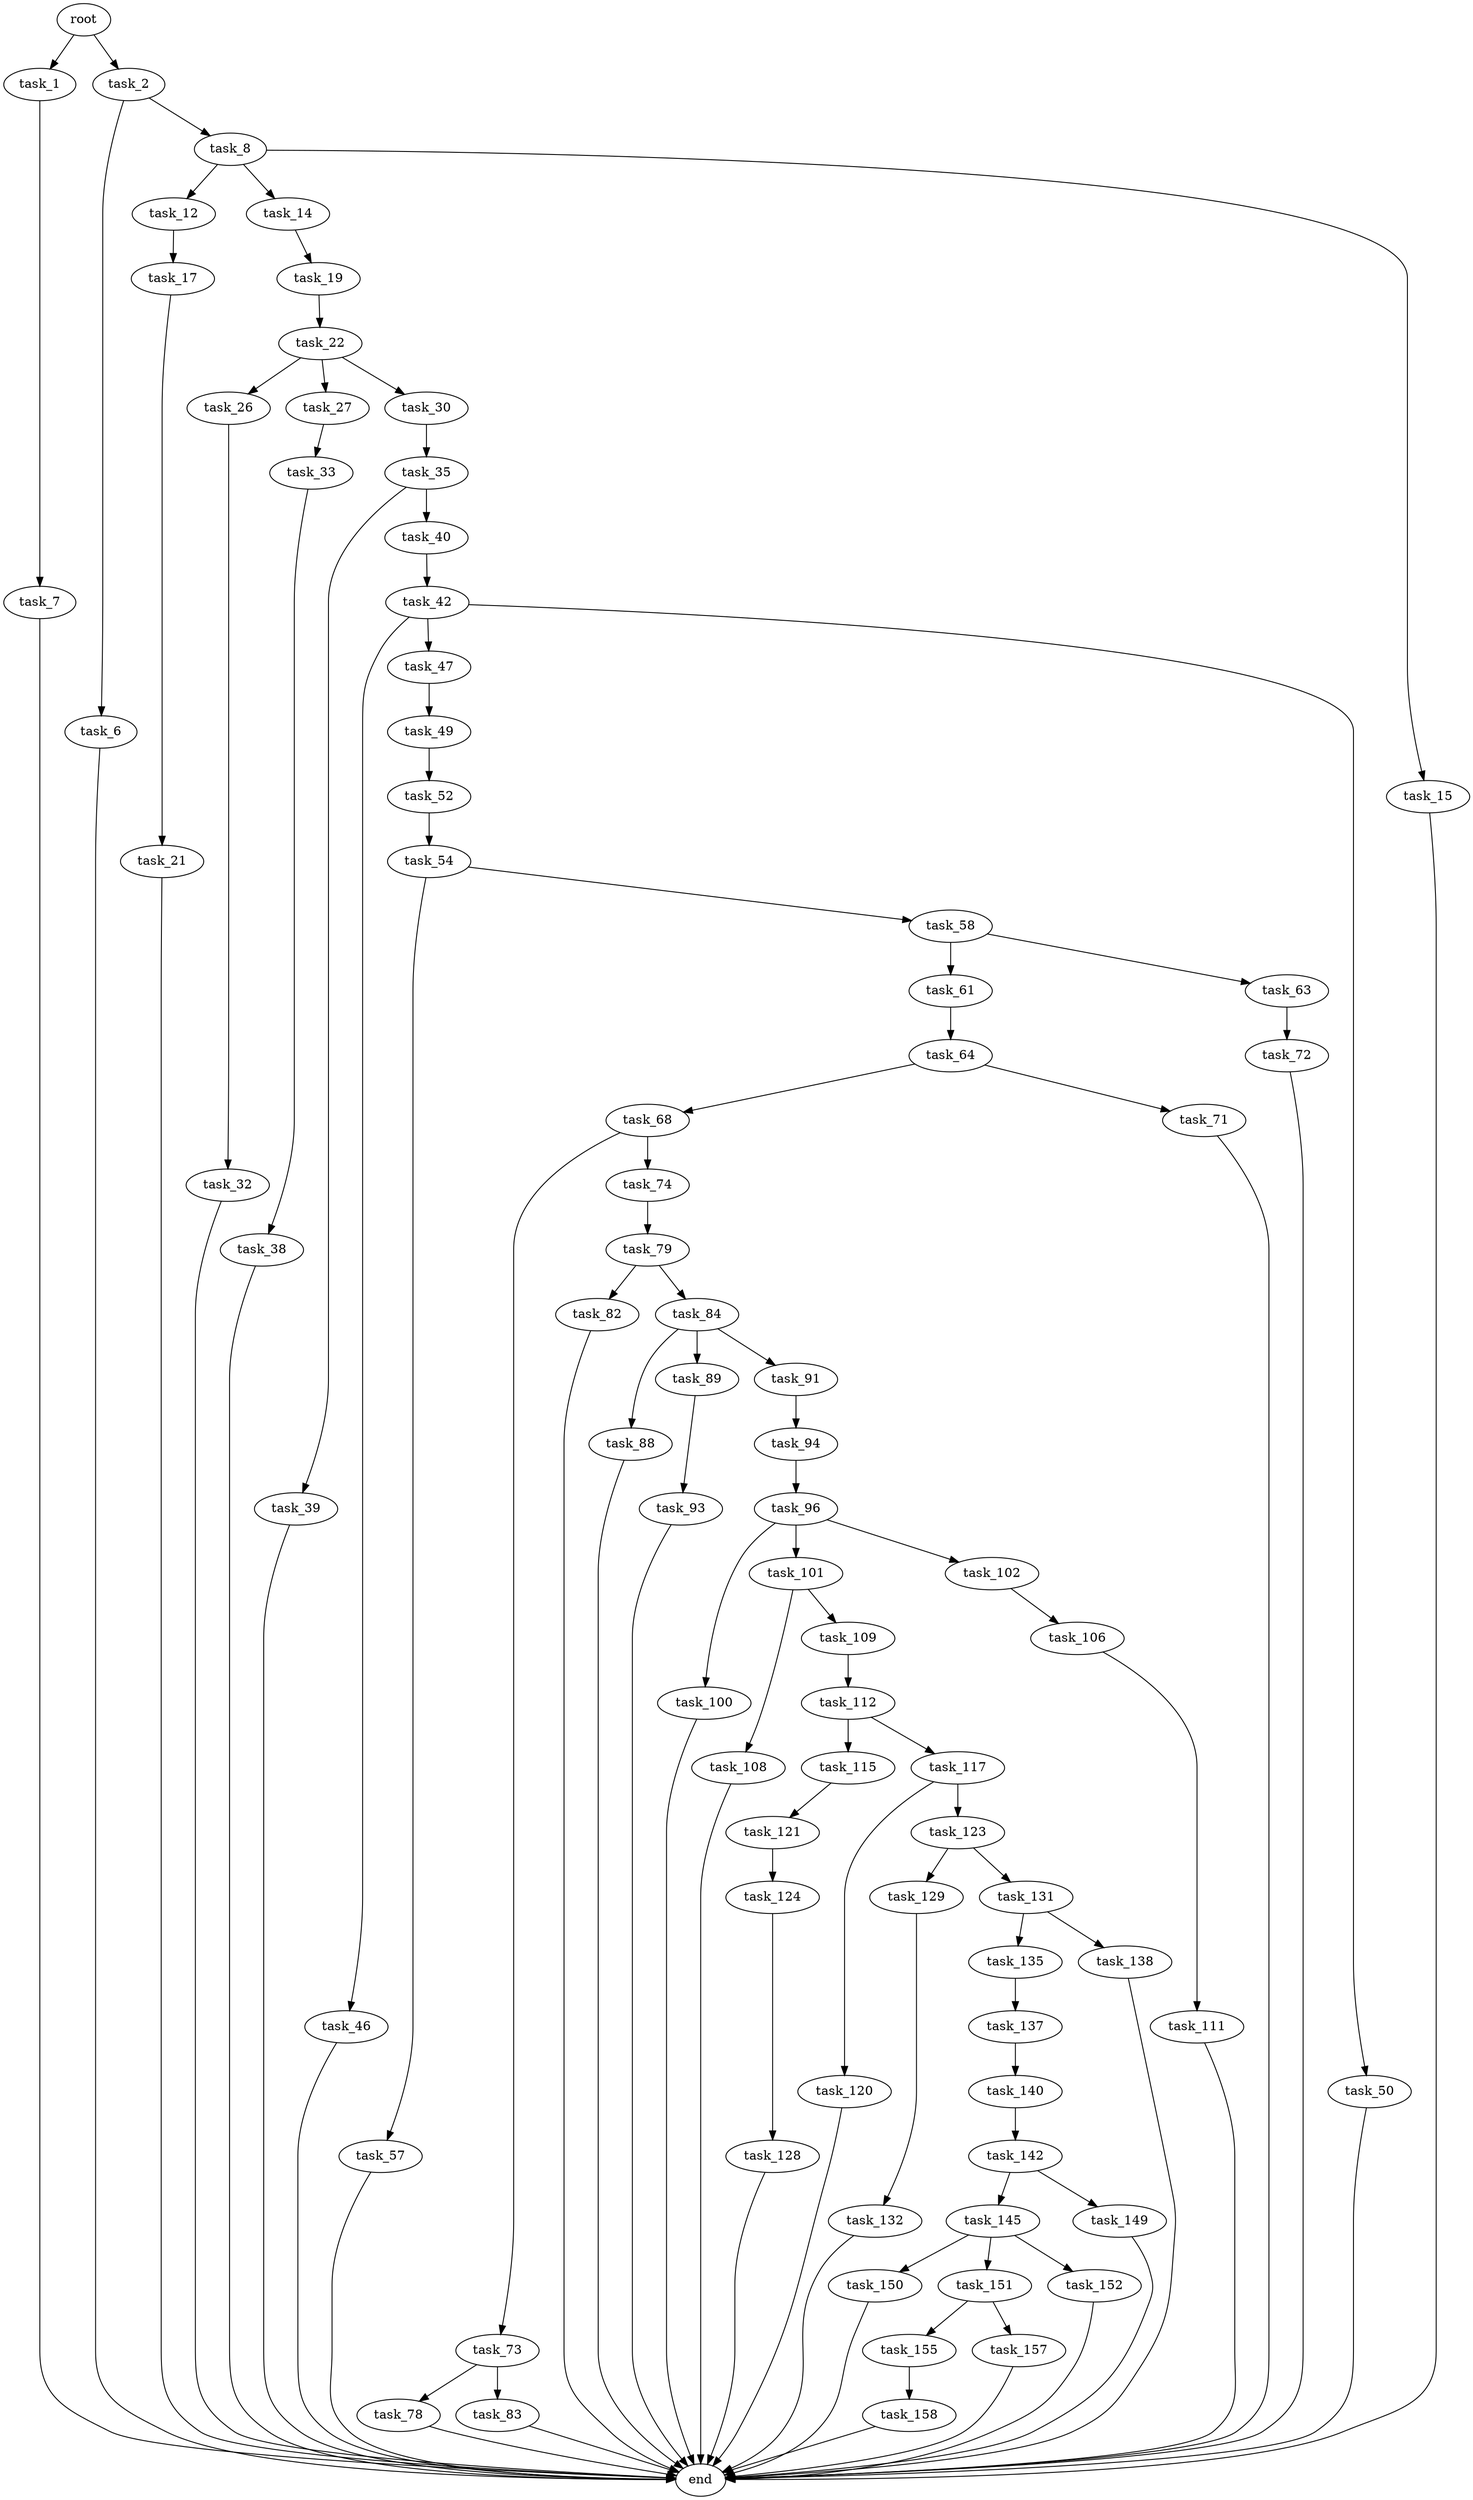 digraph G {
  root [size="0.000000"];
  task_1 [size="197963718343.000000"];
  task_2 [size="107132705815.000000"];
  task_6 [size="28991029248.000000"];
  task_7 [size="19056114038.000000"];
  task_8 [size="1073741824000.000000"];
  task_12 [size="636786392295.000000"];
  task_14 [size="5580317512.000000"];
  task_15 [size="7477977036.000000"];
  task_17 [size="549755813888.000000"];
  task_19 [size="231928233984.000000"];
  task_21 [size="134217728000.000000"];
  task_22 [size="7833480190.000000"];
  task_26 [size="442511806018.000000"];
  task_27 [size="38665896914.000000"];
  task_30 [size="40416398353.000000"];
  task_32 [size="150525714287.000000"];
  task_33 [size="5799448803.000000"];
  task_35 [size="64575966594.000000"];
  task_38 [size="28991029248.000000"];
  task_39 [size="662798558.000000"];
  task_40 [size="22866356324.000000"];
  task_42 [size="46679541574.000000"];
  task_46 [size="134217728000.000000"];
  task_47 [size="134217728000.000000"];
  task_49 [size="28991029248.000000"];
  task_50 [size="28991029248.000000"];
  task_52 [size="782757789696.000000"];
  task_54 [size="782757789696.000000"];
  task_57 [size="10218494281.000000"];
  task_58 [size="43205796820.000000"];
  task_61 [size="906744027.000000"];
  task_63 [size="134217728000.000000"];
  task_64 [size="782757789696.000000"];
  task_68 [size="1469128217.000000"];
  task_71 [size="8130251227.000000"];
  task_72 [size="4657554802.000000"];
  task_73 [size="7050479883.000000"];
  task_74 [size="11992098686.000000"];
  task_78 [size="68719476736.000000"];
  task_79 [size="21077618512.000000"];
  task_82 [size="8589934592.000000"];
  task_83 [size="212939188549.000000"];
  task_84 [size="31542521461.000000"];
  task_88 [size="549755813888.000000"];
  task_89 [size="7570166924.000000"];
  task_91 [size="238750165039.000000"];
  task_93 [size="1073741824000.000000"];
  task_94 [size="33624130155.000000"];
  task_96 [size="2023658331.000000"];
  task_100 [size="4515041336.000000"];
  task_101 [size="9846614517.000000"];
  task_102 [size="18705136621.000000"];
  task_106 [size="8589934592.000000"];
  task_108 [size="231928233984.000000"];
  task_109 [size="180231305809.000000"];
  task_111 [size="8066390664.000000"];
  task_112 [size="35024806052.000000"];
  task_115 [size="71581540181.000000"];
  task_117 [size="44650083147.000000"];
  task_120 [size="27456893958.000000"];
  task_121 [size="134217728000.000000"];
  task_123 [size="782757789696.000000"];
  task_124 [size="368293445632.000000"];
  task_128 [size="192762757664.000000"];
  task_129 [size="42118335634.000000"];
  task_131 [size="356490365299.000000"];
  task_132 [size="9277032237.000000"];
  task_135 [size="549755813888.000000"];
  task_137 [size="549755813888.000000"];
  task_138 [size="68719476736.000000"];
  task_140 [size="368293445632.000000"];
  task_142 [size="61513451269.000000"];
  task_145 [size="660846486605.000000"];
  task_149 [size="1073741824000.000000"];
  task_150 [size="836382879.000000"];
  task_151 [size="7291499349.000000"];
  task_152 [size="24369215042.000000"];
  task_155 [size="504495566706.000000"];
  task_157 [size="68719476736.000000"];
  task_158 [size="33674806710.000000"];
  end [size="0.000000"];

  root -> task_1 [size="1.000000"];
  root -> task_2 [size="1.000000"];
  task_1 -> task_7 [size="536870912.000000"];
  task_2 -> task_6 [size="75497472.000000"];
  task_2 -> task_8 [size="75497472.000000"];
  task_6 -> end [size="1.000000"];
  task_7 -> end [size="1.000000"];
  task_8 -> task_12 [size="838860800.000000"];
  task_8 -> task_14 [size="838860800.000000"];
  task_8 -> task_15 [size="838860800.000000"];
  task_12 -> task_17 [size="536870912.000000"];
  task_14 -> task_19 [size="536870912.000000"];
  task_15 -> end [size="1.000000"];
  task_17 -> task_21 [size="536870912.000000"];
  task_19 -> task_22 [size="301989888.000000"];
  task_21 -> end [size="1.000000"];
  task_22 -> task_26 [size="33554432.000000"];
  task_22 -> task_27 [size="33554432.000000"];
  task_22 -> task_30 [size="33554432.000000"];
  task_26 -> task_32 [size="536870912.000000"];
  task_27 -> task_33 [size="33554432.000000"];
  task_30 -> task_35 [size="33554432.000000"];
  task_32 -> end [size="1.000000"];
  task_33 -> task_38 [size="209715200.000000"];
  task_35 -> task_39 [size="75497472.000000"];
  task_35 -> task_40 [size="75497472.000000"];
  task_38 -> end [size="1.000000"];
  task_39 -> end [size="1.000000"];
  task_40 -> task_42 [size="411041792.000000"];
  task_42 -> task_46 [size="134217728.000000"];
  task_42 -> task_47 [size="134217728.000000"];
  task_42 -> task_50 [size="134217728.000000"];
  task_46 -> end [size="1.000000"];
  task_47 -> task_49 [size="209715200.000000"];
  task_49 -> task_52 [size="75497472.000000"];
  task_50 -> end [size="1.000000"];
  task_52 -> task_54 [size="679477248.000000"];
  task_54 -> task_57 [size="679477248.000000"];
  task_54 -> task_58 [size="679477248.000000"];
  task_57 -> end [size="1.000000"];
  task_58 -> task_61 [size="33554432.000000"];
  task_58 -> task_63 [size="33554432.000000"];
  task_61 -> task_64 [size="33554432.000000"];
  task_63 -> task_72 [size="209715200.000000"];
  task_64 -> task_68 [size="679477248.000000"];
  task_64 -> task_71 [size="679477248.000000"];
  task_68 -> task_73 [size="33554432.000000"];
  task_68 -> task_74 [size="33554432.000000"];
  task_71 -> end [size="1.000000"];
  task_72 -> end [size="1.000000"];
  task_73 -> task_78 [size="134217728.000000"];
  task_73 -> task_83 [size="134217728.000000"];
  task_74 -> task_79 [size="838860800.000000"];
  task_78 -> end [size="1.000000"];
  task_79 -> task_82 [size="411041792.000000"];
  task_79 -> task_84 [size="411041792.000000"];
  task_82 -> end [size="1.000000"];
  task_83 -> end [size="1.000000"];
  task_84 -> task_88 [size="679477248.000000"];
  task_84 -> task_89 [size="679477248.000000"];
  task_84 -> task_91 [size="679477248.000000"];
  task_88 -> end [size="1.000000"];
  task_89 -> task_93 [size="838860800.000000"];
  task_91 -> task_94 [size="301989888.000000"];
  task_93 -> end [size="1.000000"];
  task_94 -> task_96 [size="33554432.000000"];
  task_96 -> task_100 [size="33554432.000000"];
  task_96 -> task_101 [size="33554432.000000"];
  task_96 -> task_102 [size="33554432.000000"];
  task_100 -> end [size="1.000000"];
  task_101 -> task_108 [size="301989888.000000"];
  task_101 -> task_109 [size="301989888.000000"];
  task_102 -> task_106 [size="411041792.000000"];
  task_106 -> task_111 [size="33554432.000000"];
  task_108 -> end [size="1.000000"];
  task_109 -> task_112 [size="301989888.000000"];
  task_111 -> end [size="1.000000"];
  task_112 -> task_115 [size="679477248.000000"];
  task_112 -> task_117 [size="679477248.000000"];
  task_115 -> task_121 [size="301989888.000000"];
  task_117 -> task_120 [size="33554432.000000"];
  task_117 -> task_123 [size="33554432.000000"];
  task_120 -> end [size="1.000000"];
  task_121 -> task_124 [size="209715200.000000"];
  task_123 -> task_129 [size="679477248.000000"];
  task_123 -> task_131 [size="679477248.000000"];
  task_124 -> task_128 [size="411041792.000000"];
  task_128 -> end [size="1.000000"];
  task_129 -> task_132 [size="838860800.000000"];
  task_131 -> task_135 [size="301989888.000000"];
  task_131 -> task_138 [size="301989888.000000"];
  task_132 -> end [size="1.000000"];
  task_135 -> task_137 [size="536870912.000000"];
  task_137 -> task_140 [size="536870912.000000"];
  task_138 -> end [size="1.000000"];
  task_140 -> task_142 [size="411041792.000000"];
  task_142 -> task_145 [size="134217728.000000"];
  task_142 -> task_149 [size="134217728.000000"];
  task_145 -> task_150 [size="411041792.000000"];
  task_145 -> task_151 [size="411041792.000000"];
  task_145 -> task_152 [size="411041792.000000"];
  task_149 -> end [size="1.000000"];
  task_150 -> end [size="1.000000"];
  task_151 -> task_155 [size="301989888.000000"];
  task_151 -> task_157 [size="301989888.000000"];
  task_152 -> end [size="1.000000"];
  task_155 -> task_158 [size="838860800.000000"];
  task_157 -> end [size="1.000000"];
  task_158 -> end [size="1.000000"];
}
